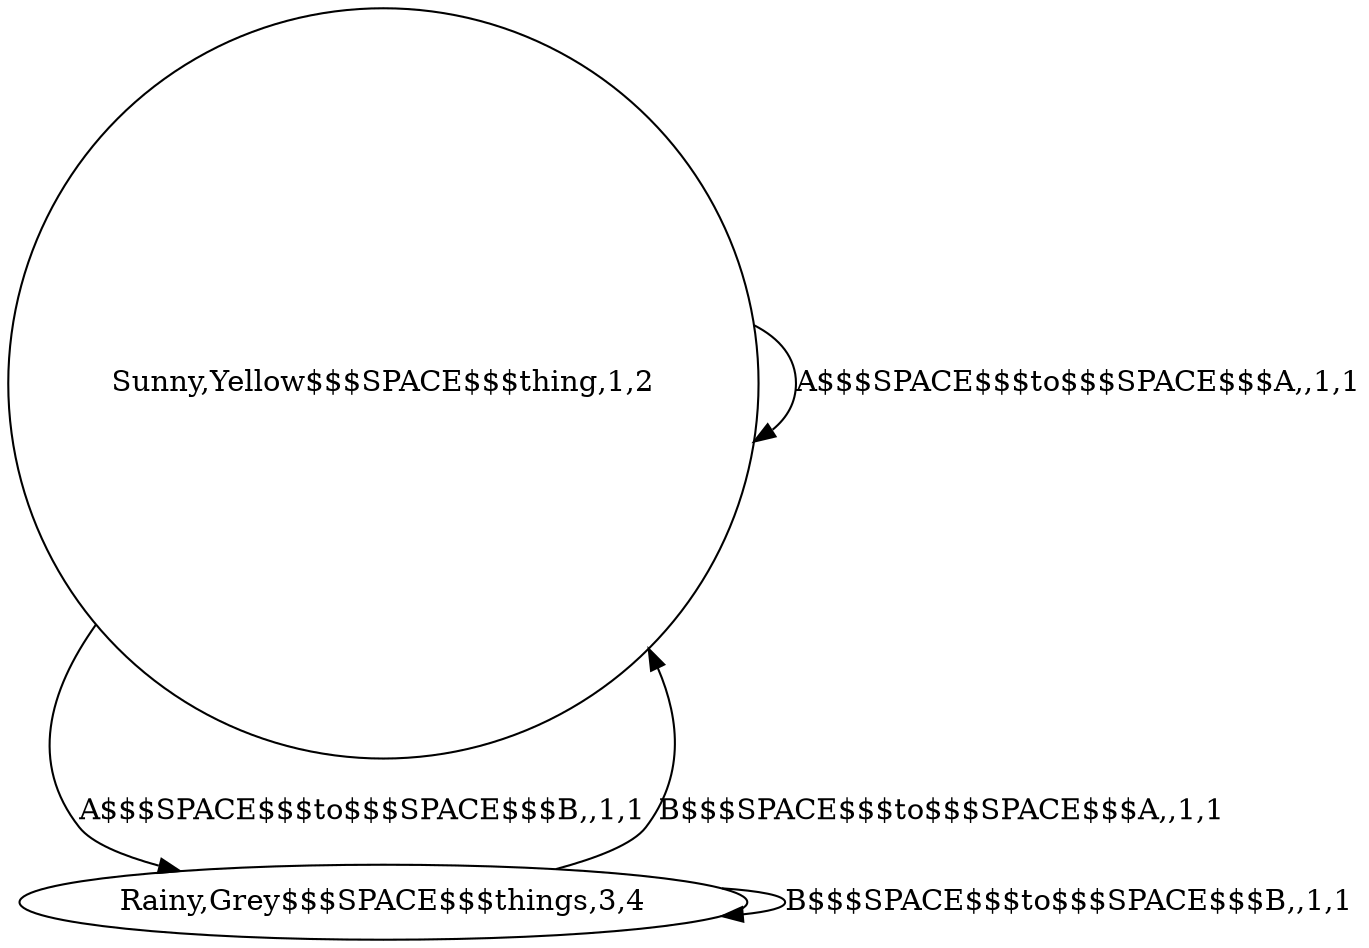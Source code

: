 digraph G {
0[label="Sunny,Yellow$$$SPACE$$$thing,1,2", regular="1"];
1[label="Rainy,Grey$$$SPACE$$$things,3,4", regular="0"];
0->0 [label="A$$$SPACE$$$to$$$SPACE$$$A,,1,1", regular="1"];
0->1 [label="A$$$SPACE$$$to$$$SPACE$$$B,,1,1", regular="0"];
1->0 [label="B$$$SPACE$$$to$$$SPACE$$$A,,1,1", regular="0"];
1->1 [label="B$$$SPACE$$$to$$$SPACE$$$B,,1,1", regular="1"];
}

